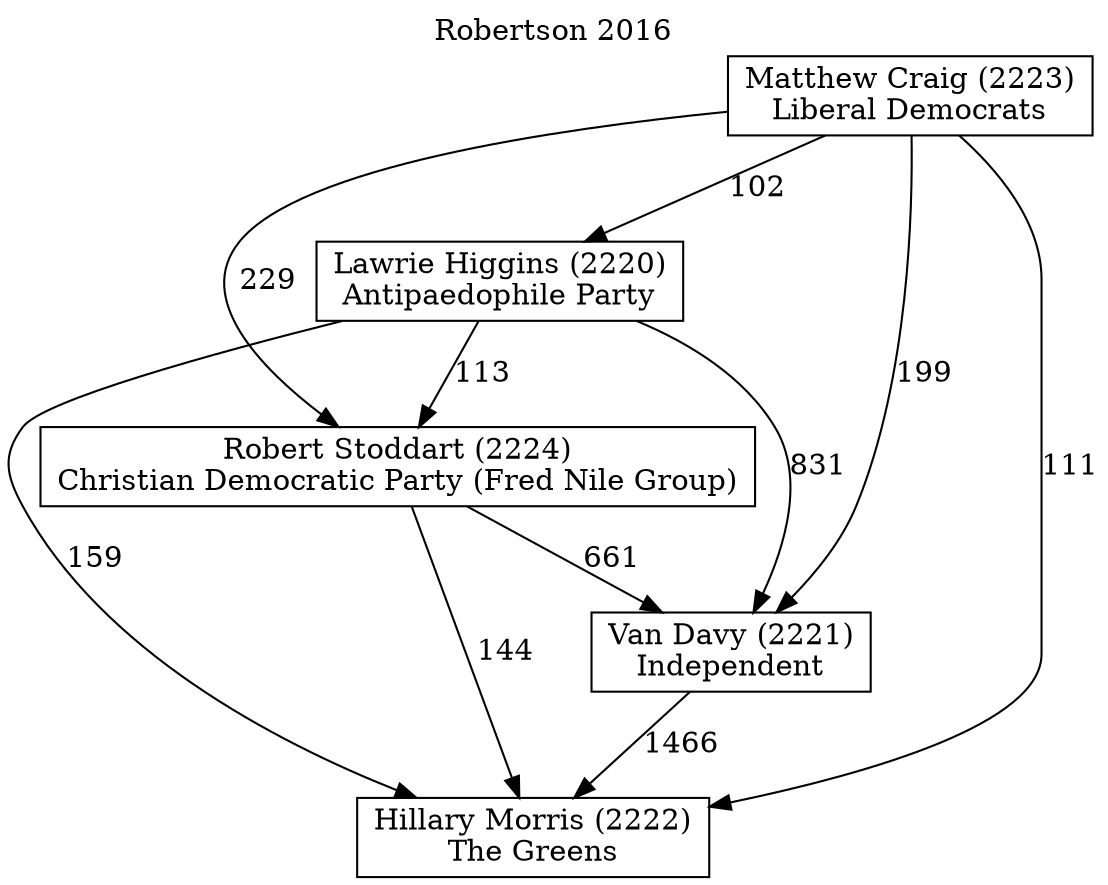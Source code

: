 // House preference flow
digraph "Hillary Morris (2222)_Robertson_2016" {
	graph [label="Robertson 2016" labelloc=t mclimit=10]
	node [shape=box]
	"Van Davy (2221)" [label="Van Davy (2221)
Independent"]
	"Robert Stoddart (2224)" [label="Robert Stoddart (2224)
Christian Democratic Party (Fred Nile Group)"]
	"Matthew Craig (2223)" [label="Matthew Craig (2223)
Liberal Democrats"]
	"Hillary Morris (2222)" [label="Hillary Morris (2222)
The Greens"]
	"Lawrie Higgins (2220)" [label="Lawrie Higgins (2220)
Antipaedophile Party"]
	"Matthew Craig (2223)" -> "Hillary Morris (2222)" [label=111]
	"Matthew Craig (2223)" -> "Robert Stoddart (2224)" [label=229]
	"Robert Stoddart (2224)" -> "Hillary Morris (2222)" [label=144]
	"Lawrie Higgins (2220)" -> "Van Davy (2221)" [label=831]
	"Lawrie Higgins (2220)" -> "Robert Stoddart (2224)" [label=113]
	"Lawrie Higgins (2220)" -> "Hillary Morris (2222)" [label=159]
	"Matthew Craig (2223)" -> "Lawrie Higgins (2220)" [label=102]
	"Matthew Craig (2223)" -> "Van Davy (2221)" [label=199]
	"Van Davy (2221)" -> "Hillary Morris (2222)" [label=1466]
	"Robert Stoddart (2224)" -> "Van Davy (2221)" [label=661]
}
